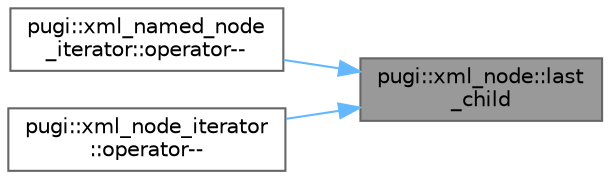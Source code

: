 digraph "pugi::xml_node::last_child"
{
 // INTERACTIVE_SVG=YES
 // LATEX_PDF_SIZE
  bgcolor="transparent";
  edge [fontname=Helvetica,fontsize=10,labelfontname=Helvetica,labelfontsize=10];
  node [fontname=Helvetica,fontsize=10,shape=box,height=0.2,width=0.4];
  rankdir="RL";
  Node1 [id="Node000001",label="pugi::xml_node::last\l_child",height=0.2,width=0.4,color="gray40", fillcolor="grey60", style="filled", fontcolor="black",tooltip=" "];
  Node1 -> Node2 [id="edge1_Node000001_Node000002",dir="back",color="steelblue1",style="solid",tooltip=" "];
  Node2 [id="Node000002",label="pugi::xml_named_node\l_iterator::operator--",height=0.2,width=0.4,color="grey40", fillcolor="white", style="filled",URL="$d3/de2/classpugi_1_1xml__named__node__iterator.html#aaee9df71be9b3a08f871cbf420d8384d",tooltip=" "];
  Node1 -> Node3 [id="edge2_Node000001_Node000003",dir="back",color="steelblue1",style="solid",tooltip=" "];
  Node3 [id="Node000003",label="pugi::xml_node_iterator\l::operator--",height=0.2,width=0.4,color="grey40", fillcolor="white", style="filled",URL="$da/d9a/classpugi_1_1xml__node__iterator.html#a83ff5311f3d71c127e89a5cf6bf9d361",tooltip=" "];
}
